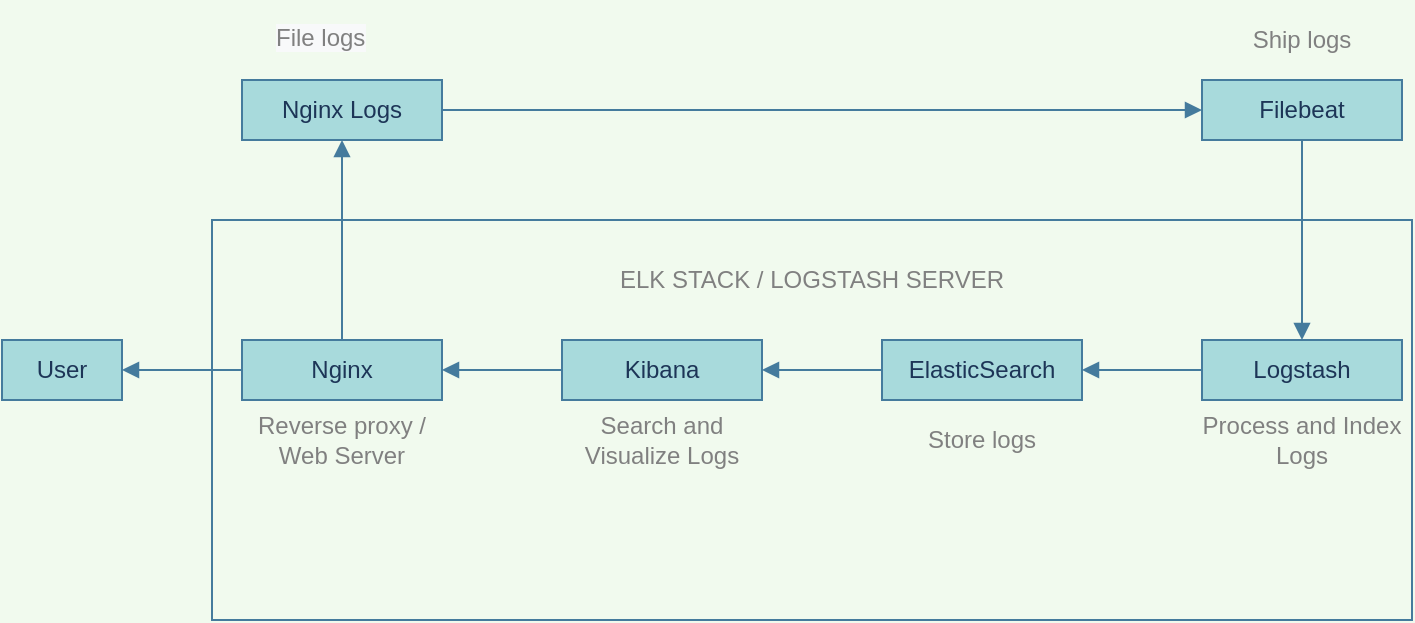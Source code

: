 <mxfile version="14.3.0" type="device"><diagram id="mABA4N55vmNJHgtetkfg" name="Page-1"><mxGraphModel dx="1182" dy="816" grid="1" gridSize="10" guides="1" tooltips="1" connect="1" arrows="1" fold="1" page="1" pageScale="1" pageWidth="1169" pageHeight="827" background="#F1FAEE" math="0" shadow="0"><root><mxCell id="0"/><mxCell id="1" parent="0"/><mxCell id="oyJTkyn_Q8Ycxk19xsTU-5" style="edgeStyle=orthogonalEdgeStyle;rounded=0;orthogonalLoop=1;jettySize=auto;html=1;entryX=0;entryY=0.5;entryDx=0;entryDy=0;shadow=0;startArrow=block;startFill=1;endArrow=none;endFill=0;fillColor=#A8DADC;strokeColor=#457B9D;labelBackgroundColor=#F1FAEE;fontColor=#1D3557;" edge="1" parent="1" source="oyJTkyn_Q8Ycxk19xsTU-1" target="oyJTkyn_Q8Ycxk19xsTU-2"><mxGeometry relative="1" as="geometry"/></mxCell><mxCell id="oyJTkyn_Q8Ycxk19xsTU-1" value="User" style="text;html=1;strokeColor=#457B9D;fillColor=#A8DADC;align=center;verticalAlign=middle;whiteSpace=wrap;rounded=0;fontColor=#1D3557;" vertex="1" parent="1"><mxGeometry x="80" y="210" width="60" height="30" as="geometry"/></mxCell><mxCell id="oyJTkyn_Q8Ycxk19xsTU-8" style="edgeStyle=orthogonalEdgeStyle;rounded=0;orthogonalLoop=1;jettySize=auto;html=1;exitX=1;exitY=0.5;exitDx=0;exitDy=0;entryX=0;entryY=0.5;entryDx=0;entryDy=0;endArrow=none;endFill=0;startArrow=block;startFill=1;fillColor=#A8DADC;strokeColor=#457B9D;labelBackgroundColor=#F1FAEE;fontColor=#1D3557;" edge="1" parent="1" source="oyJTkyn_Q8Ycxk19xsTU-2" target="oyJTkyn_Q8Ycxk19xsTU-6"><mxGeometry relative="1" as="geometry"/></mxCell><mxCell id="oyJTkyn_Q8Ycxk19xsTU-23" style="edgeStyle=orthogonalEdgeStyle;curved=0;rounded=1;sketch=0;orthogonalLoop=1;jettySize=auto;html=1;entryX=0.5;entryY=1;entryDx=0;entryDy=0;startArrow=none;startFill=0;endArrow=block;endFill=1;strokeColor=#457B9D;fillColor=#A8DADC;fontColor=#808080;" edge="1" parent="1" source="oyJTkyn_Q8Ycxk19xsTU-2" target="oyJTkyn_Q8Ycxk19xsTU-21"><mxGeometry relative="1" as="geometry"/></mxCell><mxCell id="oyJTkyn_Q8Ycxk19xsTU-2" value="Nginx" style="text;html=1;strokeColor=#457B9D;fillColor=#A8DADC;align=center;verticalAlign=middle;whiteSpace=wrap;rounded=0;fontColor=#1D3557;" vertex="1" parent="1"><mxGeometry x="200" y="210" width="100" height="30" as="geometry"/></mxCell><mxCell id="oyJTkyn_Q8Ycxk19xsTU-9" style="edgeStyle=orthogonalEdgeStyle;rounded=0;orthogonalLoop=1;jettySize=auto;html=1;entryX=0;entryY=0.5;entryDx=0;entryDy=0;endArrow=none;endFill=0;startArrow=block;startFill=1;fillColor=#A8DADC;strokeColor=#457B9D;labelBackgroundColor=#F1FAEE;fontColor=#1D3557;" edge="1" parent="1" source="oyJTkyn_Q8Ycxk19xsTU-6" target="oyJTkyn_Q8Ycxk19xsTU-7"><mxGeometry relative="1" as="geometry"/></mxCell><mxCell id="oyJTkyn_Q8Ycxk19xsTU-6" value="Kibana" style="text;html=1;strokeColor=#457B9D;fillColor=#A8DADC;align=center;verticalAlign=middle;whiteSpace=wrap;rounded=0;fontColor=#1D3557;" vertex="1" parent="1"><mxGeometry x="360" y="210" width="100" height="30" as="geometry"/></mxCell><mxCell id="oyJTkyn_Q8Ycxk19xsTU-7" value="ElasticSearch" style="text;html=1;strokeColor=#457B9D;fillColor=#A8DADC;align=center;verticalAlign=middle;whiteSpace=wrap;rounded=0;fontColor=#1D3557;" vertex="1" parent="1"><mxGeometry x="520" y="210" width="100" height="30" as="geometry"/></mxCell><mxCell id="oyJTkyn_Q8Ycxk19xsTU-12" style="edgeStyle=orthogonalEdgeStyle;rounded=0;orthogonalLoop=1;jettySize=auto;html=1;entryX=1;entryY=0.5;entryDx=0;entryDy=0;shadow=0;startArrow=none;startFill=0;endArrow=block;endFill=1;labelBackgroundColor=#F1FAEE;strokeColor=#457B9D;fontColor=#1D3557;" edge="1" parent="1" source="oyJTkyn_Q8Ycxk19xsTU-11" target="oyJTkyn_Q8Ycxk19xsTU-7"><mxGeometry relative="1" as="geometry"/></mxCell><mxCell id="oyJTkyn_Q8Ycxk19xsTU-11" value="Logstash" style="text;html=1;strokeColor=#457B9D;fillColor=#A8DADC;align=center;verticalAlign=middle;whiteSpace=wrap;rounded=0;fontColor=#1D3557;" vertex="1" parent="1"><mxGeometry x="680" y="210" width="100" height="30" as="geometry"/></mxCell><mxCell id="oyJTkyn_Q8Ycxk19xsTU-16" value="Search and Visualize Logs" style="text;html=1;strokeColor=none;fillColor=none;align=center;verticalAlign=middle;whiteSpace=wrap;rounded=0;sketch=0;fontColor=#808080;" vertex="1" parent="1"><mxGeometry x="355" y="240" width="110" height="40" as="geometry"/></mxCell><mxCell id="oyJTkyn_Q8Ycxk19xsTU-17" value="Store logs" style="text;html=1;strokeColor=none;fillColor=none;align=center;verticalAlign=middle;whiteSpace=wrap;rounded=0;sketch=0;fontColor=#808080;" vertex="1" parent="1"><mxGeometry x="515" y="240" width="110" height="40" as="geometry"/></mxCell><mxCell id="oyJTkyn_Q8Ycxk19xsTU-18" value="Process and Index Logs" style="text;html=1;strokeColor=none;fillColor=none;align=center;verticalAlign=middle;whiteSpace=wrap;rounded=0;sketch=0;fontColor=#808080;" vertex="1" parent="1"><mxGeometry x="675" y="240" width="110" height="40" as="geometry"/></mxCell><mxCell id="oyJTkyn_Q8Ycxk19xsTU-26" style="edgeStyle=orthogonalEdgeStyle;curved=0;rounded=1;sketch=0;orthogonalLoop=1;jettySize=auto;html=1;entryX=0;entryY=0.5;entryDx=0;entryDy=0;startArrow=none;startFill=0;endArrow=block;endFill=1;strokeColor=#457B9D;fillColor=#A8DADC;fontColor=#808080;" edge="1" parent="1" source="oyJTkyn_Q8Ycxk19xsTU-21" target="oyJTkyn_Q8Ycxk19xsTU-24"><mxGeometry relative="1" as="geometry"/></mxCell><mxCell id="oyJTkyn_Q8Ycxk19xsTU-21" value="Nginx Logs" style="text;html=1;strokeColor=#457B9D;fillColor=#A8DADC;align=center;verticalAlign=middle;whiteSpace=wrap;rounded=0;fontColor=#1D3557;" vertex="1" parent="1"><mxGeometry x="200" y="80" width="100" height="30" as="geometry"/></mxCell><mxCell id="oyJTkyn_Q8Ycxk19xsTU-25" style="edgeStyle=orthogonalEdgeStyle;curved=0;rounded=1;sketch=0;orthogonalLoop=1;jettySize=auto;html=1;entryX=0.5;entryY=0;entryDx=0;entryDy=0;startArrow=none;startFill=0;endArrow=block;endFill=1;strokeColor=#457B9D;fillColor=#A8DADC;fontColor=#808080;" edge="1" parent="1" source="oyJTkyn_Q8Ycxk19xsTU-24" target="oyJTkyn_Q8Ycxk19xsTU-11"><mxGeometry relative="1" as="geometry"/></mxCell><mxCell id="oyJTkyn_Q8Ycxk19xsTU-24" value="Filebeat" style="text;html=1;strokeColor=#457B9D;fillColor=#A8DADC;align=center;verticalAlign=middle;whiteSpace=wrap;rounded=0;fontColor=#1D3557;" vertex="1" parent="1"><mxGeometry x="680" y="80" width="100" height="30" as="geometry"/></mxCell><mxCell id="oyJTkyn_Q8Ycxk19xsTU-27" value="Ship logs" style="text;html=1;strokeColor=none;fillColor=none;align=center;verticalAlign=middle;whiteSpace=wrap;rounded=0;sketch=0;fontColor=#808080;" vertex="1" parent="1"><mxGeometry x="675" y="40" width="110" height="40" as="geometry"/></mxCell><mxCell id="oyJTkyn_Q8Ycxk19xsTU-28" value="" style="group" vertex="1" connectable="0" parent="1"><mxGeometry x="185" y="150" width="600" height="200" as="geometry"/></mxCell><mxCell id="oyJTkyn_Q8Ycxk19xsTU-14" value="" style="rounded=0;whiteSpace=wrap;html=1;sketch=0;strokeColor=#457B9D;fontColor=#1D3557;fillColor=none;" vertex="1" parent="oyJTkyn_Q8Ycxk19xsTU-28"><mxGeometry width="600" height="200" as="geometry"/></mxCell><mxCell id="oyJTkyn_Q8Ycxk19xsTU-19" value="ELK STACK / LOGSTASH SERVER" style="text;html=1;strokeColor=none;fillColor=none;align=center;verticalAlign=middle;whiteSpace=wrap;rounded=0;sketch=0;fontColor=#808080;" vertex="1" parent="oyJTkyn_Q8Ycxk19xsTU-28"><mxGeometry x="10" y="10" width="580" height="40" as="geometry"/></mxCell><mxCell id="oyJTkyn_Q8Ycxk19xsTU-29" value="&lt;div&gt;Reverse proxy /&lt;/div&gt;&lt;div&gt;Web Server&lt;/div&gt;" style="text;html=1;strokeColor=none;fillColor=none;align=center;verticalAlign=middle;whiteSpace=wrap;rounded=0;sketch=0;fontColor=#808080;" vertex="1" parent="1"><mxGeometry x="195" y="240" width="110" height="40" as="geometry"/></mxCell><mxCell id="oyJTkyn_Q8Ycxk19xsTU-30" value="&lt;span style=&quot;color: rgb(128 , 128 , 128) ; font-family: &amp;#34;helvetica&amp;#34; ; font-size: 12px ; font-style: normal ; font-weight: 400 ; letter-spacing: normal ; text-align: center ; text-indent: 0px ; text-transform: none ; word-spacing: 0px ; background-color: rgb(248 , 249 , 250) ; display: inline ; float: none&quot;&gt;File logs&lt;/span&gt;" style="text;whiteSpace=wrap;html=1;fontColor=#808080;" vertex="1" parent="1"><mxGeometry x="215" y="45" width="70" height="30" as="geometry"/></mxCell></root></mxGraphModel></diagram></mxfile>